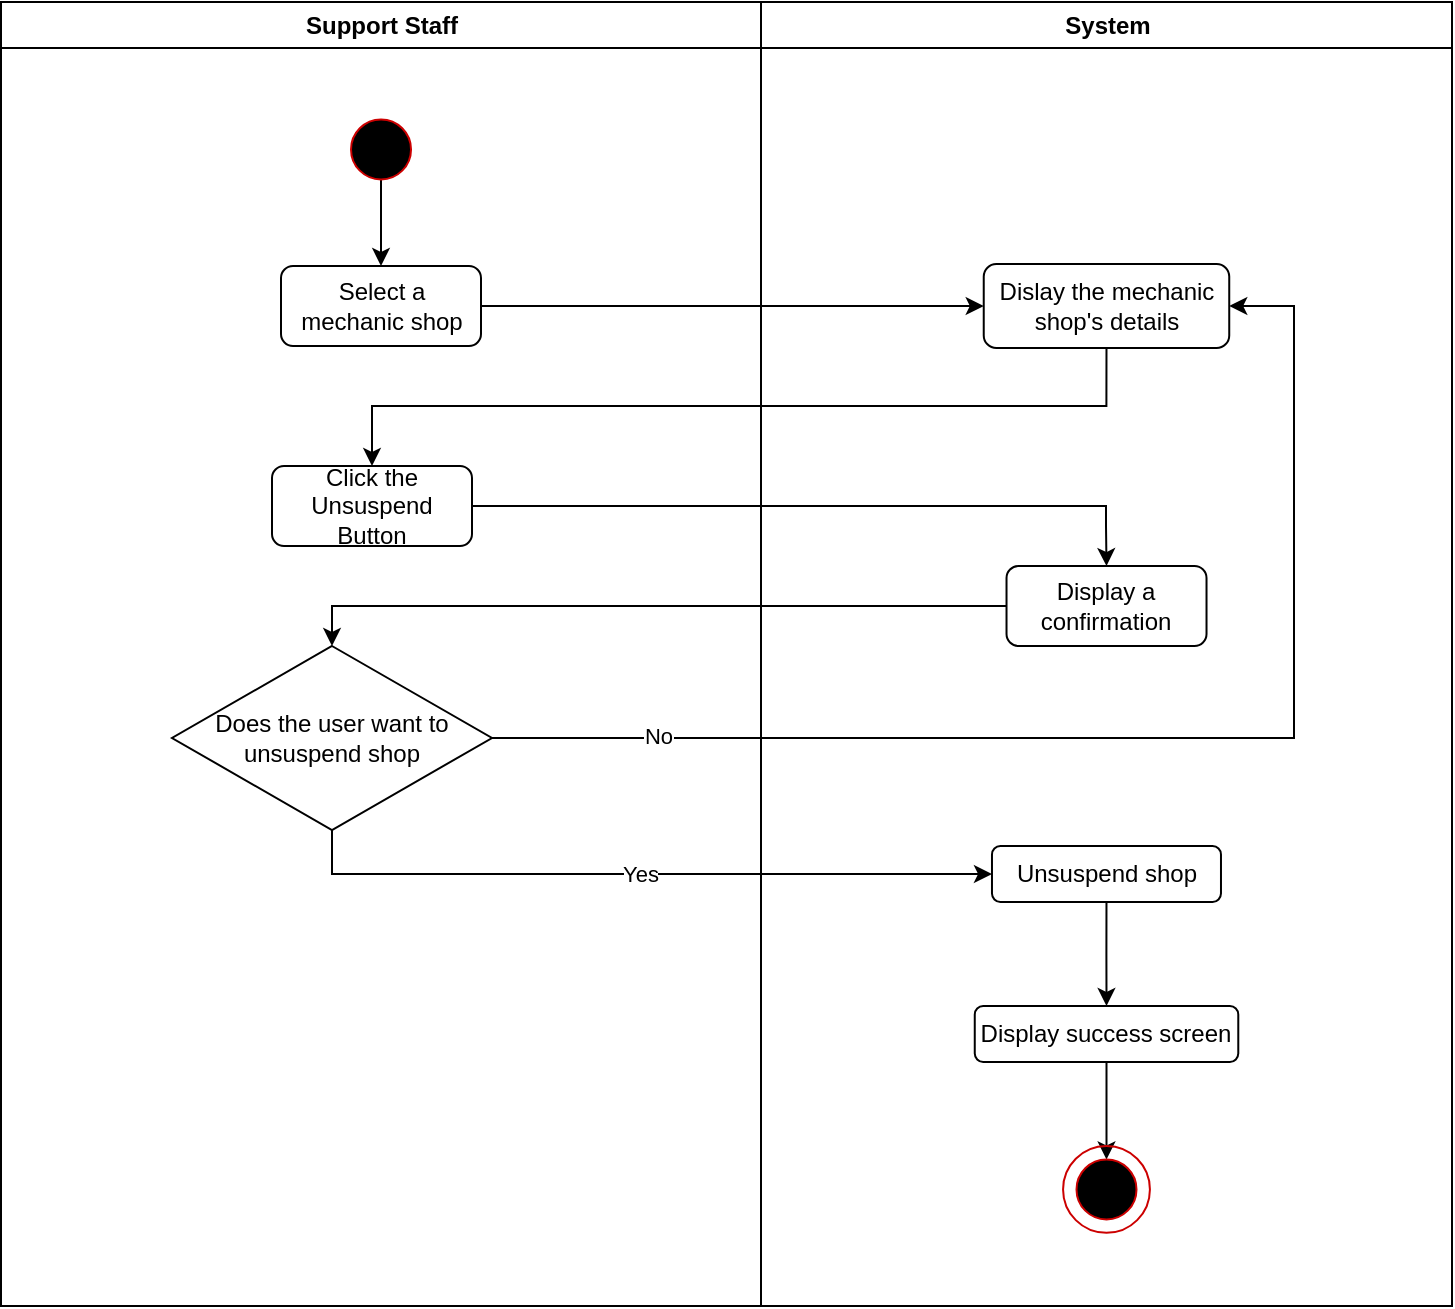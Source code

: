 <mxfile version="20.2.3" type="device"><diagram id="0N-WI10Sc9oe4pAVG6Wj" name="Page-1"><mxGraphModel dx="1221" dy="811" grid="1" gridSize="10" guides="1" tooltips="1" connect="1" arrows="1" fold="1" page="1" pageScale="1" pageWidth="2336" pageHeight="1654" math="0" shadow="0"><root><mxCell id="0"/><mxCell id="1" parent="0"/><mxCell id="h72BWvyl_fSBNsll1d4s-37" value="Support Staff" style="swimlane;whiteSpace=wrap;movable=0;" parent="1" vertex="1"><mxGeometry x="174.5" y="138" width="380" height="652" as="geometry"/></mxCell><mxCell id="h72BWvyl_fSBNsll1d4s-44" value="Select a mechanic shop" style="rounded=1;whiteSpace=wrap;html=1;" parent="h72BWvyl_fSBNsll1d4s-37" vertex="1"><mxGeometry x="140" y="132" width="100" height="40" as="geometry"/></mxCell><mxCell id="h72BWvyl_fSBNsll1d4s-45" value="Click the Unsuspend Button" style="rounded=1;whiteSpace=wrap;html=1;" parent="h72BWvyl_fSBNsll1d4s-37" vertex="1"><mxGeometry x="135.5" y="232" width="100" height="40" as="geometry"/></mxCell><mxCell id="h72BWvyl_fSBNsll1d4s-40" value="" style="edgeStyle=orthogonalEdgeStyle;rounded=0;orthogonalLoop=1;jettySize=auto;html=1;entryX=0.5;entryY=0;entryDx=0;entryDy=0;" parent="h72BWvyl_fSBNsll1d4s-37" source="h72BWvyl_fSBNsll1d4s-43" target="h72BWvyl_fSBNsll1d4s-44" edge="1"><mxGeometry relative="1" as="geometry"><mxPoint x="190.01" y="122" as="targetPoint"/></mxGeometry></mxCell><mxCell id="h72BWvyl_fSBNsll1d4s-41" value="" style="group" parent="h72BWvyl_fSBNsll1d4s-37" vertex="1" connectable="0"><mxGeometry x="168.29" y="52" width="43.43" height="43.43" as="geometry"/></mxCell><mxCell id="h72BWvyl_fSBNsll1d4s-43" value="" style="ellipse;whiteSpace=wrap;html=1;aspect=fixed;fillColor=#000000;strokeColor=#CC0000;" parent="h72BWvyl_fSBNsll1d4s-41" vertex="1"><mxGeometry x="6.72" y="6.71" width="30" height="30" as="geometry"/></mxCell><mxCell id="h72BWvyl_fSBNsll1d4s-60" value="Does the user want to unsuspend shop" style="rhombus;whiteSpace=wrap;html=1;" parent="h72BWvyl_fSBNsll1d4s-37" vertex="1"><mxGeometry x="85.5" y="322" width="160" height="92" as="geometry"/></mxCell><mxCell id="h72BWvyl_fSBNsll1d4s-46" value="System" style="swimlane;whiteSpace=wrap;movable=0;" parent="1" vertex="1"><mxGeometry x="554.5" y="138" width="345.5" height="652" as="geometry"/></mxCell><mxCell id="h72BWvyl_fSBNsll1d4s-50" value="Dislay the mechanic shop's details" style="rounded=1;whiteSpace=wrap;html=1;" parent="h72BWvyl_fSBNsll1d4s-46" vertex="1"><mxGeometry x="111.37" y="131" width="122.75" height="42" as="geometry"/></mxCell><mxCell id="h72BWvyl_fSBNsll1d4s-53" value="" style="edgeStyle=orthogonalEdgeStyle;rounded=0;orthogonalLoop=1;jettySize=auto;html=1;" parent="h72BWvyl_fSBNsll1d4s-46" source="h72BWvyl_fSBNsll1d4s-54" target="h72BWvyl_fSBNsll1d4s-49" edge="1"><mxGeometry relative="1" as="geometry"/></mxCell><mxCell id="h72BWvyl_fSBNsll1d4s-54" value="Display success screen" style="rounded=1;whiteSpace=wrap;html=1;" parent="h72BWvyl_fSBNsll1d4s-46" vertex="1"><mxGeometry x="106.88" y="502" width="131.76" height="28" as="geometry"/></mxCell><mxCell id="h72BWvyl_fSBNsll1d4s-56" value="Display a confirmation" style="rounded=1;whiteSpace=wrap;html=1;" parent="h72BWvyl_fSBNsll1d4s-46" vertex="1"><mxGeometry x="122.76" y="282" width="100" height="40" as="geometry"/></mxCell><mxCell id="ZLYwctzSdJG00rlBQh3a-2" style="edgeStyle=orthogonalEdgeStyle;rounded=0;orthogonalLoop=1;jettySize=auto;html=1;exitX=0.5;exitY=1;exitDx=0;exitDy=0;entryX=0.5;entryY=0;entryDx=0;entryDy=0;" parent="h72BWvyl_fSBNsll1d4s-46" source="ZLYwctzSdJG00rlBQh3a-1" target="h72BWvyl_fSBNsll1d4s-54" edge="1"><mxGeometry relative="1" as="geometry"/></mxCell><mxCell id="ZLYwctzSdJG00rlBQh3a-1" value="Unsuspend shop" style="rounded=1;whiteSpace=wrap;html=1;" parent="h72BWvyl_fSBNsll1d4s-46" vertex="1"><mxGeometry x="115.49" y="422" width="114.5" height="28" as="geometry"/></mxCell><mxCell id="h72BWvyl_fSBNsll1d4s-47" value="" style="group" parent="h72BWvyl_fSBNsll1d4s-46" vertex="1" connectable="0"><mxGeometry x="151.03" y="572" width="43.43" height="43.43" as="geometry"/></mxCell><mxCell id="h72BWvyl_fSBNsll1d4s-48" value="" style="ellipse;whiteSpace=wrap;html=1;aspect=fixed;fillColor=none;strokeColor=#CC0000;" parent="h72BWvyl_fSBNsll1d4s-47" vertex="1"><mxGeometry width="43.43" height="43.43" as="geometry"/></mxCell><mxCell id="h72BWvyl_fSBNsll1d4s-49" value="" style="ellipse;whiteSpace=wrap;html=1;aspect=fixed;fillColor=#000000;strokeColor=#CC0000;" parent="h72BWvyl_fSBNsll1d4s-47" vertex="1"><mxGeometry x="6.72" y="6.71" width="30" height="30" as="geometry"/></mxCell><mxCell id="h72BWvyl_fSBNsll1d4s-61" style="edgeStyle=orthogonalEdgeStyle;rounded=0;orthogonalLoop=1;jettySize=auto;html=1;" parent="1" source="h72BWvyl_fSBNsll1d4s-44" target="h72BWvyl_fSBNsll1d4s-50" edge="1"><mxGeometry relative="1" as="geometry"/></mxCell><mxCell id="h72BWvyl_fSBNsll1d4s-62" style="edgeStyle=orthogonalEdgeStyle;rounded=0;orthogonalLoop=1;jettySize=auto;html=1;entryX=0.5;entryY=0;entryDx=0;entryDy=0;exitX=0.5;exitY=1;exitDx=0;exitDy=0;" parent="1" source="h72BWvyl_fSBNsll1d4s-50" target="h72BWvyl_fSBNsll1d4s-45" edge="1"><mxGeometry relative="1" as="geometry"><Array as="points"><mxPoint x="727" y="340"/><mxPoint x="360" y="340"/></Array></mxGeometry></mxCell><mxCell id="h72BWvyl_fSBNsll1d4s-63" style="edgeStyle=orthogonalEdgeStyle;rounded=0;orthogonalLoop=1;jettySize=auto;html=1;entryX=0.5;entryY=0;entryDx=0;entryDy=0;" parent="1" source="h72BWvyl_fSBNsll1d4s-45" target="h72BWvyl_fSBNsll1d4s-56" edge="1"><mxGeometry relative="1" as="geometry"><mxPoint x="630.0" y="390.0" as="targetPoint"/><Array as="points"><mxPoint x="727" y="390"/><mxPoint x="727" y="400"/></Array></mxGeometry></mxCell><mxCell id="h72BWvyl_fSBNsll1d4s-55" value="" style="edgeStyle=orthogonalEdgeStyle;rounded=0;orthogonalLoop=1;jettySize=auto;html=1;entryX=0.5;entryY=0;entryDx=0;entryDy=0;" parent="1" source="h72BWvyl_fSBNsll1d4s-56" target="h72BWvyl_fSBNsll1d4s-60" edge="1"><mxGeometry relative="1" as="geometry"/></mxCell><mxCell id="h72BWvyl_fSBNsll1d4s-57" value="Yes" style="edgeStyle=orthogonalEdgeStyle;rounded=0;orthogonalLoop=1;jettySize=auto;html=1;exitX=0.5;exitY=1;exitDx=0;exitDy=0;entryX=0;entryY=0.5;entryDx=0;entryDy=0;" parent="1" source="h72BWvyl_fSBNsll1d4s-60" target="ZLYwctzSdJG00rlBQh3a-1" edge="1"><mxGeometry relative="1" as="geometry"><mxPoint x="280" y="560" as="sourcePoint"/><mxPoint x="690" y="590" as="targetPoint"/></mxGeometry></mxCell><mxCell id="h72BWvyl_fSBNsll1d4s-58" style="edgeStyle=orthogonalEdgeStyle;rounded=0;orthogonalLoop=1;jettySize=auto;html=1;entryX=1;entryY=0.5;entryDx=0;entryDy=0;exitX=1;exitY=0.5;exitDx=0;exitDy=0;" parent="1" source="h72BWvyl_fSBNsll1d4s-60" target="h72BWvyl_fSBNsll1d4s-50" edge="1"><mxGeometry relative="1" as="geometry"><Array as="points"><mxPoint x="821" y="506"/><mxPoint x="821" y="290"/></Array></mxGeometry></mxCell><mxCell id="h72BWvyl_fSBNsll1d4s-59" value="No" style="edgeLabel;html=1;align=center;verticalAlign=middle;resizable=0;points=[];" parent="h72BWvyl_fSBNsll1d4s-58" vertex="1" connectable="0"><mxGeometry x="-0.746" y="1" relative="1" as="geometry"><mxPoint as="offset"/></mxGeometry></mxCell></root></mxGraphModel></diagram></mxfile>
